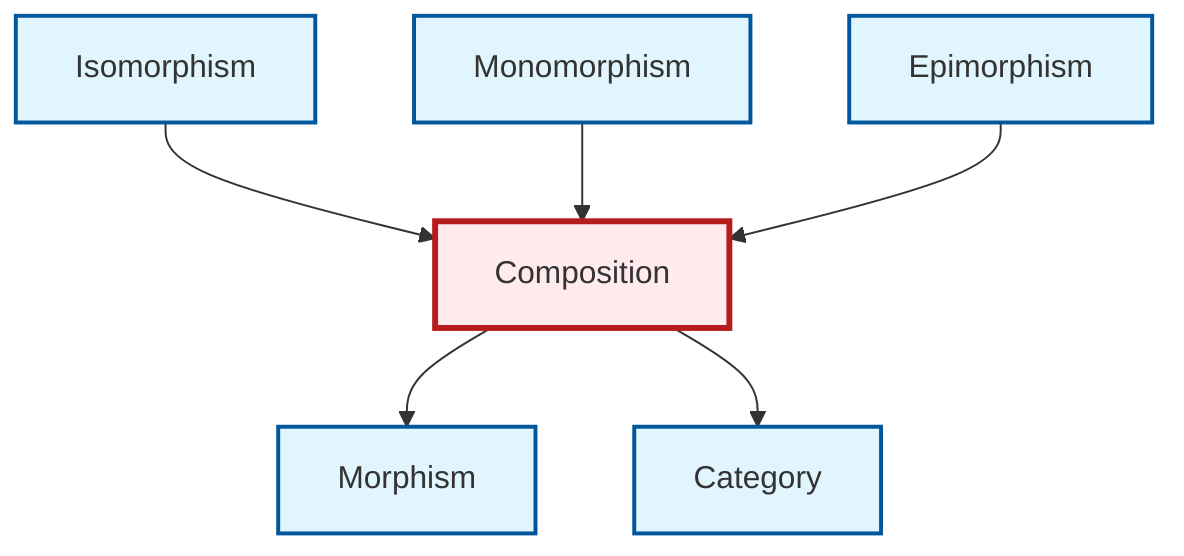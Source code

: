 graph TD
    classDef definition fill:#e1f5fe,stroke:#01579b,stroke-width:2px
    classDef theorem fill:#f3e5f5,stroke:#4a148c,stroke-width:2px
    classDef axiom fill:#fff3e0,stroke:#e65100,stroke-width:2px
    classDef example fill:#e8f5e9,stroke:#1b5e20,stroke-width:2px
    classDef current fill:#ffebee,stroke:#b71c1c,stroke-width:3px
    def-morphism["Morphism"]:::definition
    def-isomorphism["Isomorphism"]:::definition
    def-composition["Composition"]:::definition
    def-category["Category"]:::definition
    def-monomorphism["Monomorphism"]:::definition
    def-epimorphism["Epimorphism"]:::definition
    def-isomorphism --> def-composition
    def-monomorphism --> def-composition
    def-composition --> def-morphism
    def-epimorphism --> def-composition
    def-composition --> def-category
    class def-composition current